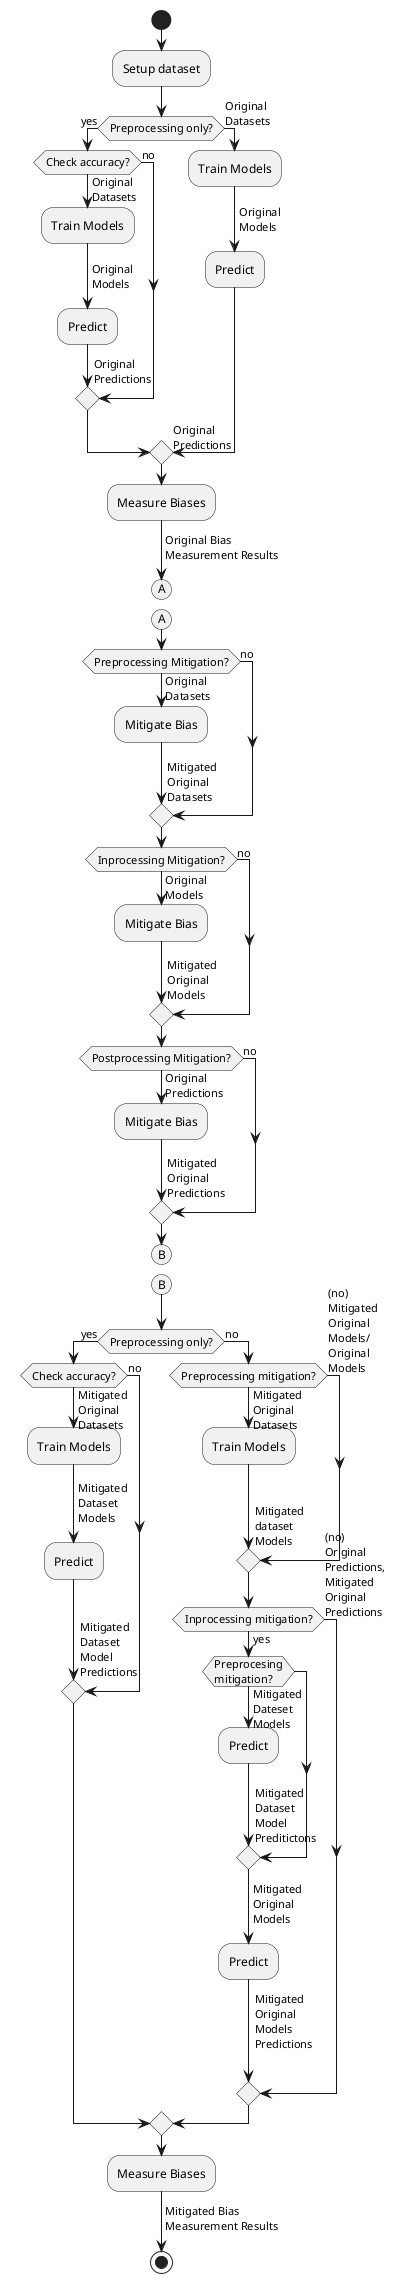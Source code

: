 @startuml
start
:Setup dataset;

if (Preprocessing only?) then (yes)
  if (Check accuracy?) then (yes)
    ->Original\nDatasets;
    :Train Models;
    ->Original\nModels;
    :Predict;
    ->Original\nPredictions;
  else (no)
  endif
else (Others\nCombinations) 
  ->Original\nDatasets;
  :Train Models;
  ->Original\nModels;
  :Predict;
  ->Original\nPredictions;
endif
:Measure Biases;
->Original Bias\nMeasurement Results;
(A)

detach
(A)
if (Preprocessing Mitigation?)
  -> Original\nDatasets;
  :Mitigate Bias;
  -> Mitigated\nOriginal\nDatasets;
else (no)
endif
if (Inprocessing Mitigation?) then (Yes)
  -> Original\nModels;
  :Mitigate Bias;
  -> Mitigated\nOriginal\nModels;
else (no)
endif
if (Postprocessing Mitigation?)
  -> Original\nPredictions;
  :Mitigate Bias;
  -> Mitigated\nOriginal\nPredictions;
else (no)
endif
(B)

detach
(B)
if (Preprocessing only?) then (yes)
  if (Check accuracy?) then (yes)
    -> Mitigated\nOriginal\nDatasets;
    :Train Models;
    -> Mitigated\nDataset\nModels;
    :Predict;
    -> Mitigated\nDataset\nModel\nPredictions;
  else (no)
  endif
else (no)
  
  if (Preprocessing mitigation?) then (yes)
    -> Mitigated\nOriginal\nDatasets;
    :Train Models;
    -> Mitigated\ndataset\nModels;
  else ((no)\nMitigated\nOriginal\nModels/\nOriginal\nModels) 
    
  endif

  if (Inprocessing mitigation?) then (yes)
      if (Preprocesing\nmitigation?) then (yes)
        -> Mitigated\nDateset\nModels;
        :Predict;
        -> Mitigated\nDataset\nModel\nPreditictons;
      endif 
      -> Mitigated\nOriginal\nModels;
      :Predict;
      -> Mitigated\nOriginal\nModels\nPredictions\n\n;
  else ((no)\nOriginal\nPredictions,\nMitigated\nOriginal\nPredictions) 
  endif 
endif
:Measure Biases;
->Mitigated Bias\nMeasurement Results;
stop
@enduml